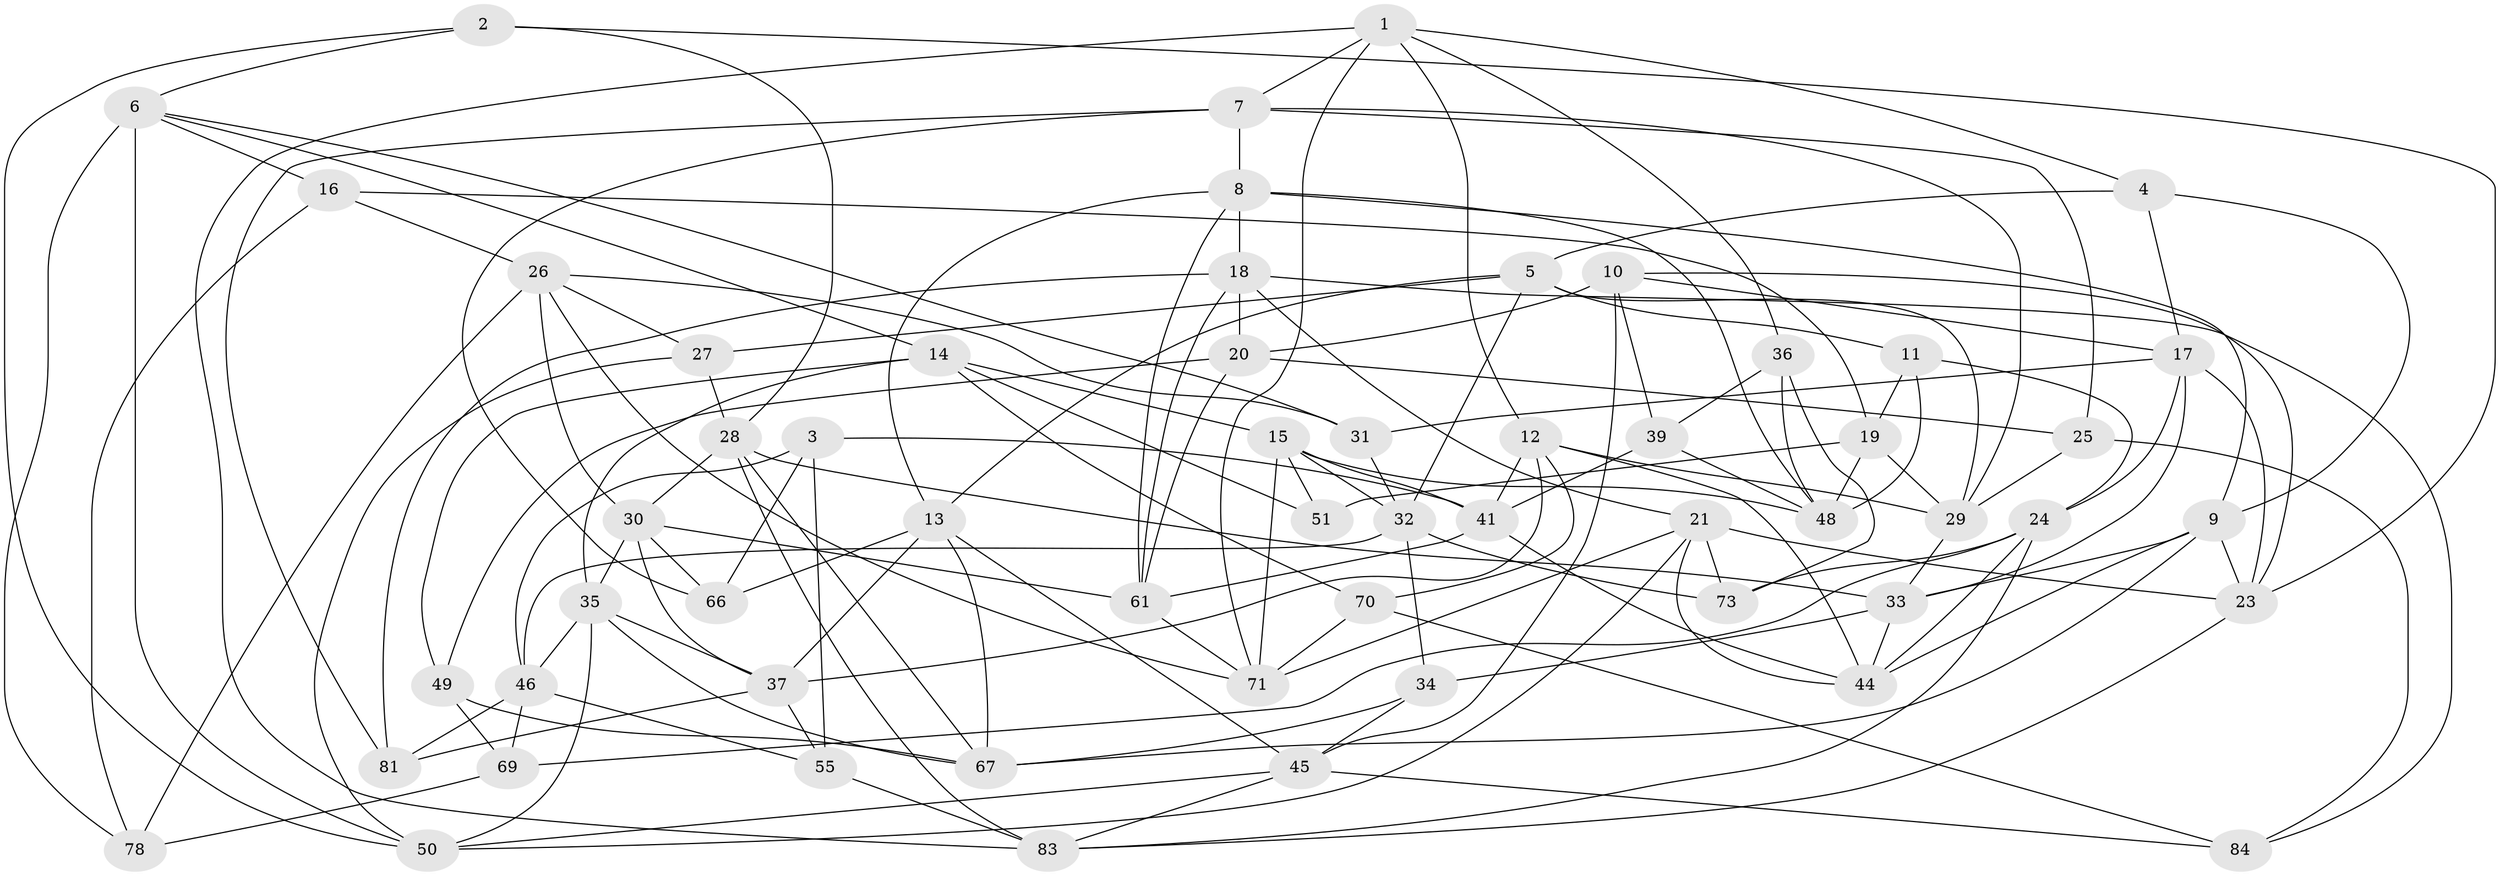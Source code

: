 // original degree distribution, {4: 1.0}
// Generated by graph-tools (version 1.1) at 2025/42/03/06/25 10:42:16]
// undirected, 57 vertices, 148 edges
graph export_dot {
graph [start="1"]
  node [color=gray90,style=filled];
  1 [super="+86"];
  2;
  3;
  4;
  5 [super="+90"];
  6 [super="+75"];
  7 [super="+53"];
  8 [super="+62"];
  9 [super="+76"];
  10 [super="+93"];
  11;
  12 [super="+42"];
  13 [super="+74"];
  14 [super="+38"];
  15 [super="+87"];
  16;
  17 [super="+85"];
  18 [super="+56"];
  19 [super="+43"];
  20 [super="+72"];
  21 [super="+22"];
  23 [super="+80"];
  24 [super="+54"];
  25;
  26 [super="+47"];
  27;
  28 [super="+40"];
  29 [super="+88"];
  30 [super="+77"];
  31;
  32 [super="+65"];
  33 [super="+52"];
  34;
  35 [super="+58"];
  36;
  37 [super="+59"];
  39;
  41 [super="+63"];
  44 [super="+60"];
  45 [super="+64"];
  46 [super="+68"];
  48 [super="+57"];
  49;
  50 [super="+82"];
  51;
  55;
  61 [super="+79"];
  66;
  67 [super="+91"];
  69;
  70;
  71 [super="+89"];
  73;
  78;
  81;
  83 [super="+92"];
  84;
  1 -- 36;
  1 -- 83;
  1 -- 4;
  1 -- 71;
  1 -- 12;
  1 -- 7;
  2 -- 23;
  2 -- 28;
  2 -- 50;
  2 -- 6;
  3 -- 55;
  3 -- 66;
  3 -- 46;
  3 -- 41;
  4 -- 17;
  4 -- 5;
  4 -- 9;
  5 -- 27;
  5 -- 11;
  5 -- 29;
  5 -- 32;
  5 -- 13;
  6 -- 50;
  6 -- 78;
  6 -- 16;
  6 -- 31;
  6 -- 14;
  7 -- 81;
  7 -- 8;
  7 -- 66;
  7 -- 25;
  7 -- 29;
  8 -- 13;
  8 -- 9;
  8 -- 18;
  8 -- 61;
  8 -- 48;
  9 -- 67;
  9 -- 33;
  9 -- 44;
  9 -- 23;
  10 -- 23;
  10 -- 39;
  10 -- 17;
  10 -- 45;
  10 -- 20 [weight=2];
  11 -- 48;
  11 -- 19;
  11 -- 24;
  12 -- 41;
  12 -- 29;
  12 -- 70;
  12 -- 44;
  12 -- 37;
  13 -- 45;
  13 -- 66;
  13 -- 67;
  13 -- 37;
  14 -- 15;
  14 -- 35;
  14 -- 51;
  14 -- 49;
  14 -- 70;
  15 -- 51;
  15 -- 71;
  15 -- 48;
  15 -- 32;
  15 -- 41;
  16 -- 78;
  16 -- 26;
  16 -- 19;
  17 -- 23;
  17 -- 24;
  17 -- 31;
  17 -- 33;
  18 -- 81;
  18 -- 84;
  18 -- 61;
  18 -- 20;
  18 -- 21;
  19 -- 51 [weight=2];
  19 -- 48;
  19 -- 29;
  20 -- 25;
  20 -- 49;
  20 -- 61;
  21 -- 44;
  21 -- 73;
  21 -- 50;
  21 -- 71;
  21 -- 23;
  23 -- 83;
  24 -- 73;
  24 -- 83;
  24 -- 44;
  24 -- 69;
  25 -- 84;
  25 -- 29;
  26 -- 27;
  26 -- 78;
  26 -- 31;
  26 -- 71;
  26 -- 30;
  27 -- 28;
  27 -- 50;
  28 -- 33;
  28 -- 30;
  28 -- 67;
  28 -- 83;
  29 -- 33;
  30 -- 66;
  30 -- 37;
  30 -- 35;
  30 -- 61;
  31 -- 32;
  32 -- 34;
  32 -- 46;
  32 -- 73;
  33 -- 44;
  33 -- 34;
  34 -- 67;
  34 -- 45;
  35 -- 50;
  35 -- 67;
  35 -- 37;
  35 -- 46;
  36 -- 73;
  36 -- 39;
  36 -- 48;
  37 -- 55;
  37 -- 81;
  39 -- 48;
  39 -- 41;
  41 -- 44;
  41 -- 61;
  45 -- 83;
  45 -- 50;
  45 -- 84;
  46 -- 81;
  46 -- 69;
  46 -- 55;
  49 -- 69;
  49 -- 67;
  55 -- 83;
  61 -- 71;
  69 -- 78;
  70 -- 84;
  70 -- 71;
}
